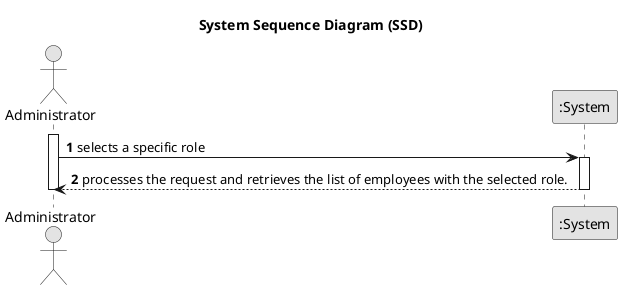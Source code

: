 @startuml
skinparam monochrome true
skinparam packageStyle rectangle
skinparam shadowing false

title System Sequence Diagram (SSD)

autonumber
actor Administrator
participant ":System" as System

activate Administrator
    Administrator -> System : selects a specific role
    activate System
        System --> Administrator :processes the request and retrieves the list of employees with the selected role.
    deactivate System
deactivate Administrator

@enduml